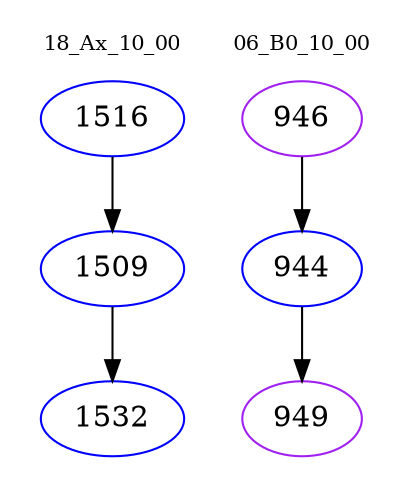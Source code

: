 digraph{
subgraph cluster_0 {
color = white
label = "18_Ax_10_00";
fontsize=10;
T0_1516 [label="1516", color="blue"]
T0_1516 -> T0_1509 [color="black"]
T0_1509 [label="1509", color="blue"]
T0_1509 -> T0_1532 [color="black"]
T0_1532 [label="1532", color="blue"]
}
subgraph cluster_1 {
color = white
label = "06_B0_10_00";
fontsize=10;
T1_946 [label="946", color="purple"]
T1_946 -> T1_944 [color="black"]
T1_944 [label="944", color="blue"]
T1_944 -> T1_949 [color="black"]
T1_949 [label="949", color="purple"]
}
}
